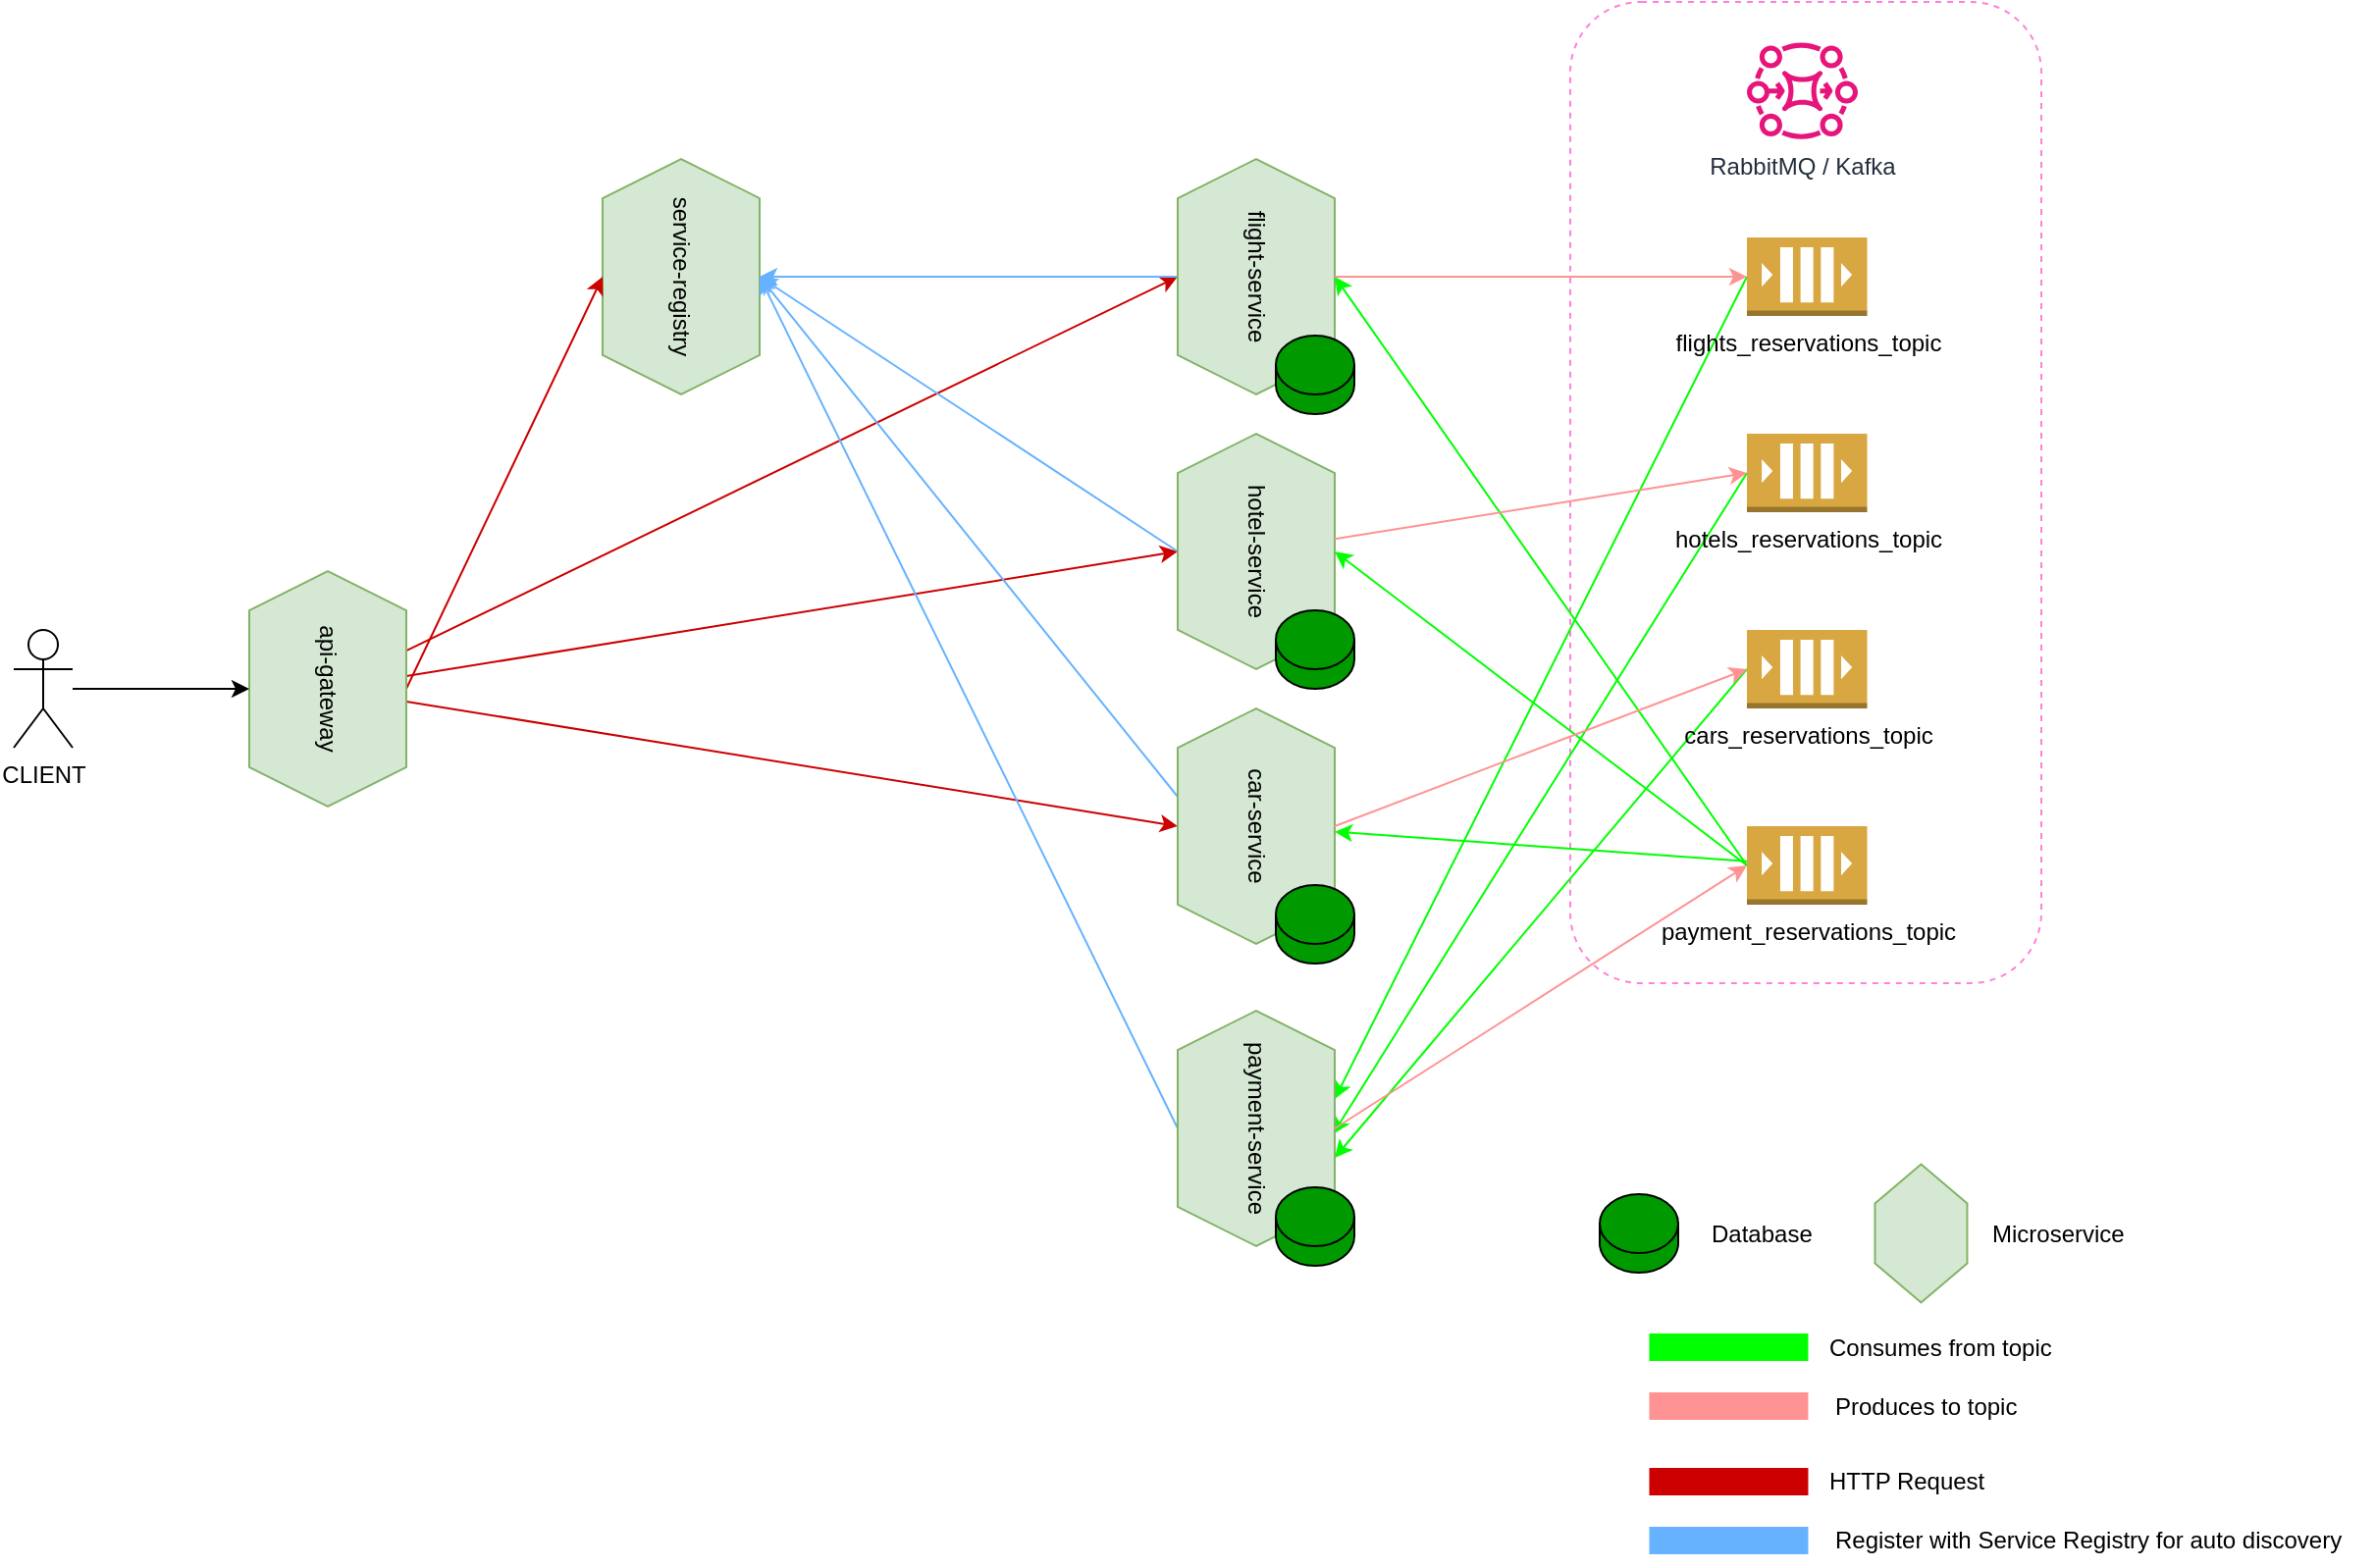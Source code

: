 <mxfile version="22.1.0" type="device">
  <diagram name="Page-1" id="z1sIUQLmpsv2TXnOtT5Z">
    <mxGraphModel dx="1426" dy="793" grid="0" gridSize="10" guides="1" tooltips="1" connect="1" arrows="1" fold="1" page="1" pageScale="1" pageWidth="1920" pageHeight="1200" math="0" shadow="0">
      <root>
        <mxCell id="0" />
        <mxCell id="1" parent="0" />
        <mxCell id="W6MK9-vkWtTVB8evwy5_-33" value="" style="rounded=1;whiteSpace=wrap;html=1;fillColor=none;strokeColor=#ff82d9;dashed=1;" parent="1" vertex="1">
          <mxGeometry x="1210" y="170" width="240" height="500" as="geometry" />
        </mxCell>
        <mxCell id="W6MK9-vkWtTVB8evwy5_-4" value="service-registry" style="shape=hexagon;perimeter=hexagonPerimeter2;whiteSpace=wrap;html=1;fixedSize=1;rotation=90;fillColor=#d5e8d4;strokeColor=#82b366;" parent="1" vertex="1">
          <mxGeometry x="697" y="270" width="120" height="80" as="geometry" />
        </mxCell>
        <mxCell id="W6MK9-vkWtTVB8evwy5_-13" style="rounded=0;orthogonalLoop=1;jettySize=auto;html=1;exitX=0.5;exitY=0;exitDx=0;exitDy=0;entryX=0.5;entryY=1;entryDx=0;entryDy=0;strokeColor=#CC0000;" parent="1" source="W6MK9-vkWtTVB8evwy5_-5" target="W6MK9-vkWtTVB8evwy5_-4" edge="1">
          <mxGeometry relative="1" as="geometry" />
        </mxCell>
        <mxCell id="W6MK9-vkWtTVB8evwy5_-15" style="rounded=0;orthogonalLoop=1;jettySize=auto;html=1;entryX=0.5;entryY=1;entryDx=0;entryDy=0;strokeColor=#CC0000;" parent="1" source="W6MK9-vkWtTVB8evwy5_-5" target="W6MK9-vkWtTVB8evwy5_-6" edge="1">
          <mxGeometry relative="1" as="geometry" />
        </mxCell>
        <mxCell id="W6MK9-vkWtTVB8evwy5_-16" style="rounded=0;orthogonalLoop=1;jettySize=auto;html=1;entryX=0.5;entryY=1;entryDx=0;entryDy=0;strokeColor=#CC0000;" parent="1" source="W6MK9-vkWtTVB8evwy5_-5" target="W6MK9-vkWtTVB8evwy5_-7" edge="1">
          <mxGeometry relative="1" as="geometry" />
        </mxCell>
        <mxCell id="W6MK9-vkWtTVB8evwy5_-17" style="rounded=0;orthogonalLoop=1;jettySize=auto;html=1;entryX=0.5;entryY=1;entryDx=0;entryDy=0;strokeColor=#CC0000;" parent="1" source="W6MK9-vkWtTVB8evwy5_-5" target="W6MK9-vkWtTVB8evwy5_-8" edge="1">
          <mxGeometry relative="1" as="geometry" />
        </mxCell>
        <mxCell id="W6MK9-vkWtTVB8evwy5_-5" value="api-gateway" style="shape=hexagon;perimeter=hexagonPerimeter2;whiteSpace=wrap;html=1;fixedSize=1;rotation=90;fillColor=#d5e8d4;strokeColor=#82b366;" parent="1" vertex="1">
          <mxGeometry x="517" y="480" width="120" height="80" as="geometry" />
        </mxCell>
        <mxCell id="W6MK9-vkWtTVB8evwy5_-20" style="rounded=0;orthogonalLoop=1;jettySize=auto;html=1;entryX=0.5;entryY=0;entryDx=0;entryDy=0;strokeColor=#66B2FF;" parent="1" source="W6MK9-vkWtTVB8evwy5_-6" target="W6MK9-vkWtTVB8evwy5_-4" edge="1">
          <mxGeometry relative="1" as="geometry" />
        </mxCell>
        <mxCell id="W6MK9-vkWtTVB8evwy5_-6" value="flight-service" style="shape=hexagon;perimeter=hexagonPerimeter2;whiteSpace=wrap;html=1;fixedSize=1;rotation=90;fillColor=#d5e8d4;strokeColor=#82b366;" parent="1" vertex="1">
          <mxGeometry x="990" y="270" width="120" height="80" as="geometry" />
        </mxCell>
        <mxCell id="W6MK9-vkWtTVB8evwy5_-19" style="rounded=0;orthogonalLoop=1;jettySize=auto;html=1;exitX=0.5;exitY=1;exitDx=0;exitDy=0;strokeColor=#66B2FF;entryX=0.5;entryY=0;entryDx=0;entryDy=0;" parent="1" source="W6MK9-vkWtTVB8evwy5_-7" target="W6MK9-vkWtTVB8evwy5_-4" edge="1">
          <mxGeometry relative="1" as="geometry">
            <mxPoint x="670" y="190" as="targetPoint" />
          </mxGeometry>
        </mxCell>
        <mxCell id="W6MK9-vkWtTVB8evwy5_-7" value="hotel-service" style="shape=hexagon;perimeter=hexagonPerimeter2;whiteSpace=wrap;html=1;fixedSize=1;rotation=90;fillColor=#d5e8d4;strokeColor=#82b366;" parent="1" vertex="1">
          <mxGeometry x="990" y="410" width="120" height="80" as="geometry" />
        </mxCell>
        <mxCell id="W6MK9-vkWtTVB8evwy5_-18" style="rounded=0;orthogonalLoop=1;jettySize=auto;html=1;exitX=0.375;exitY=1;exitDx=0;exitDy=0;entryX=0.5;entryY=0;entryDx=0;entryDy=0;strokeColor=#66B2FF;" parent="1" source="W6MK9-vkWtTVB8evwy5_-8" target="W6MK9-vkWtTVB8evwy5_-4" edge="1">
          <mxGeometry relative="1" as="geometry" />
        </mxCell>
        <mxCell id="W6MK9-vkWtTVB8evwy5_-8" value="car-service" style="shape=hexagon;perimeter=hexagonPerimeter2;whiteSpace=wrap;html=1;fixedSize=1;rotation=90;fillColor=#d5e8d4;strokeColor=#82b366;" parent="1" vertex="1">
          <mxGeometry x="990" y="550" width="120" height="80" as="geometry" />
        </mxCell>
        <mxCell id="W6MK9-vkWtTVB8evwy5_-12" style="edgeStyle=orthogonalEdgeStyle;rounded=0;orthogonalLoop=1;jettySize=auto;html=1;entryX=0.5;entryY=1;entryDx=0;entryDy=0;" parent="1" source="W6MK9-vkWtTVB8evwy5_-11" target="W6MK9-vkWtTVB8evwy5_-5" edge="1">
          <mxGeometry relative="1" as="geometry" />
        </mxCell>
        <mxCell id="W6MK9-vkWtTVB8evwy5_-11" value="CLIENT" style="shape=umlActor;verticalLabelPosition=bottom;verticalAlign=top;html=1;outlineConnect=0;" parent="1" vertex="1">
          <mxGeometry x="417" y="490" width="30" height="60" as="geometry" />
        </mxCell>
        <mxCell id="W6MK9-vkWtTVB8evwy5_-24" value="" style="shape=cylinder3;whiteSpace=wrap;html=1;boundedLbl=1;backgroundOutline=1;size=15;fillColor=#009900;" parent="1" vertex="1">
          <mxGeometry x="1060" y="620" width="40" height="40" as="geometry" />
        </mxCell>
        <mxCell id="W6MK9-vkWtTVB8evwy5_-27" value="RabbitMQ / Kafka" style="sketch=0;outlineConnect=0;fontColor=#232F3E;gradientColor=none;fillColor=#E7157B;strokeColor=none;dashed=0;verticalLabelPosition=bottom;verticalAlign=top;align=center;html=1;fontSize=12;fontStyle=0;aspect=fixed;pointerEvents=1;shape=mxgraph.aws4.mq_broker;" parent="1" vertex="1">
          <mxGeometry x="1300" y="190" width="56.52" height="50" as="geometry" />
        </mxCell>
        <mxCell id="zCQ3dYGmsacsYWjTAAoZ-8" style="rounded=0;orthogonalLoop=1;jettySize=auto;html=1;exitX=0;exitY=0.5;exitDx=0;exitDy=0;exitPerimeter=0;strokeColor=#00FF00;entryX=0.625;entryY=0;entryDx=0;entryDy=0;" parent="1" source="W6MK9-vkWtTVB8evwy5_-28" target="zCQ3dYGmsacsYWjTAAoZ-3" edge="1">
          <mxGeometry relative="1" as="geometry">
            <mxPoint x="1089" y="749" as="targetPoint" />
          </mxGeometry>
        </mxCell>
        <mxCell id="W6MK9-vkWtTVB8evwy5_-28" value="cars_reservations_topic" style="outlineConnect=0;dashed=0;verticalLabelPosition=bottom;verticalAlign=top;align=center;html=1;shape=mxgraph.aws3.queue;fillColor=#D9A741;gradientColor=none;" parent="1" vertex="1">
          <mxGeometry x="1300" y="490" width="61.25" height="40" as="geometry" />
        </mxCell>
        <mxCell id="zCQ3dYGmsacsYWjTAAoZ-6" style="rounded=0;orthogonalLoop=1;jettySize=auto;html=1;exitX=0;exitY=0.5;exitDx=0;exitDy=0;exitPerimeter=0;entryX=0.375;entryY=0;entryDx=0;entryDy=0;strokeColor=#00FF00;" parent="1" source="W6MK9-vkWtTVB8evwy5_-29" target="zCQ3dYGmsacsYWjTAAoZ-3" edge="1">
          <mxGeometry relative="1" as="geometry" />
        </mxCell>
        <mxCell id="W6MK9-vkWtTVB8evwy5_-29" value="flights_reservations_topic" style="outlineConnect=0;dashed=0;verticalLabelPosition=bottom;verticalAlign=top;align=center;html=1;shape=mxgraph.aws3.queue;fillColor=#D9A741;gradientColor=none;" parent="1" vertex="1">
          <mxGeometry x="1300" y="290" width="61.25" height="40" as="geometry" />
        </mxCell>
        <mxCell id="W6MK9-vkWtTVB8evwy5_-38" style="rounded=0;orthogonalLoop=1;jettySize=auto;html=1;strokeColor=#00FF00;" parent="1" source="W6MK9-vkWtTVB8evwy5_-30" target="W6MK9-vkWtTVB8evwy5_-8" edge="1">
          <mxGeometry relative="1" as="geometry" />
        </mxCell>
        <mxCell id="W6MK9-vkWtTVB8evwy5_-39" value="" style="rounded=0;orthogonalLoop=1;jettySize=auto;html=1;exitX=0;exitY=0.5;exitDx=0;exitDy=0;exitPerimeter=0;entryX=0.5;entryY=0;entryDx=0;entryDy=0;strokeColor=#00FF00;" parent="1" source="W6MK9-vkWtTVB8evwy5_-30" target="W6MK9-vkWtTVB8evwy5_-7" edge="1">
          <mxGeometry relative="1" as="geometry" />
        </mxCell>
        <mxCell id="W6MK9-vkWtTVB8evwy5_-40" style="rounded=0;orthogonalLoop=1;jettySize=auto;html=1;exitX=0;exitY=0.5;exitDx=0;exitDy=0;exitPerimeter=0;entryX=0.5;entryY=0;entryDx=0;entryDy=0;strokeColor=#00FF00;" parent="1" source="W6MK9-vkWtTVB8evwy5_-30" target="W6MK9-vkWtTVB8evwy5_-6" edge="1">
          <mxGeometry relative="1" as="geometry" />
        </mxCell>
        <mxCell id="W6MK9-vkWtTVB8evwy5_-30" value="payment_reservations_topic" style="outlineConnect=0;dashed=0;verticalLabelPosition=bottom;verticalAlign=top;align=center;html=1;shape=mxgraph.aws3.queue;fillColor=#D9A741;gradientColor=none;" parent="1" vertex="1">
          <mxGeometry x="1300" y="590" width="61.25" height="40" as="geometry" />
        </mxCell>
        <mxCell id="zCQ3dYGmsacsYWjTAAoZ-7" style="rounded=0;orthogonalLoop=1;jettySize=auto;html=1;exitX=0;exitY=0.5;exitDx=0;exitDy=0;exitPerimeter=0;strokeColor=#00FF00;" parent="1" source="W6MK9-vkWtTVB8evwy5_-32" edge="1">
          <mxGeometry relative="1" as="geometry">
            <mxPoint x="1089" y="747" as="targetPoint" />
          </mxGeometry>
        </mxCell>
        <mxCell id="W6MK9-vkWtTVB8evwy5_-32" value="hotels_reservations_topic" style="outlineConnect=0;dashed=0;verticalLabelPosition=bottom;verticalAlign=top;align=center;html=1;shape=mxgraph.aws3.queue;fillColor=#D9A741;gradientColor=none;" parent="1" vertex="1">
          <mxGeometry x="1300" y="390" width="61.25" height="40" as="geometry" />
        </mxCell>
        <mxCell id="W6MK9-vkWtTVB8evwy5_-35" style="edgeStyle=orthogonalEdgeStyle;rounded=0;orthogonalLoop=1;jettySize=auto;html=1;entryX=0;entryY=0.5;entryDx=0;entryDy=0;entryPerimeter=0;strokeColor=#ff9393;" parent="1" source="W6MK9-vkWtTVB8evwy5_-6" target="W6MK9-vkWtTVB8evwy5_-29" edge="1">
          <mxGeometry relative="1" as="geometry" />
        </mxCell>
        <mxCell id="W6MK9-vkWtTVB8evwy5_-36" style="rounded=0;orthogonalLoop=1;jettySize=auto;html=1;entryX=0;entryY=0.5;entryDx=0;entryDy=0;entryPerimeter=0;strokeColor=#ff9393;" parent="1" source="W6MK9-vkWtTVB8evwy5_-7" target="W6MK9-vkWtTVB8evwy5_-32" edge="1">
          <mxGeometry relative="1" as="geometry" />
        </mxCell>
        <mxCell id="W6MK9-vkWtTVB8evwy5_-37" style="rounded=0;orthogonalLoop=1;jettySize=auto;html=1;exitX=0.5;exitY=0;exitDx=0;exitDy=0;entryX=0;entryY=0.5;entryDx=0;entryDy=0;entryPerimeter=0;strokeColor=#ff9393;" parent="1" source="W6MK9-vkWtTVB8evwy5_-8" target="W6MK9-vkWtTVB8evwy5_-28" edge="1">
          <mxGeometry relative="1" as="geometry" />
        </mxCell>
        <mxCell id="W6MK9-vkWtTVB8evwy5_-41" value="" style="shape=cylinder3;whiteSpace=wrap;html=1;boundedLbl=1;backgroundOutline=1;size=15;fillColor=#009900;" parent="1" vertex="1">
          <mxGeometry x="1060" y="480" width="40" height="40" as="geometry" />
        </mxCell>
        <mxCell id="W6MK9-vkWtTVB8evwy5_-42" value="" style="shape=cylinder3;whiteSpace=wrap;html=1;boundedLbl=1;backgroundOutline=1;size=15;fillColor=#009900;" parent="1" vertex="1">
          <mxGeometry x="1060" y="340" width="40" height="40" as="geometry" />
        </mxCell>
        <mxCell id="zCQ3dYGmsacsYWjTAAoZ-5" style="rounded=0;orthogonalLoop=1;jettySize=auto;html=1;exitX=0.5;exitY=1;exitDx=0;exitDy=0;entryX=0.5;entryY=0;entryDx=0;entryDy=0;strokeColor=#66B2FF;fillColor=#dae8fc;" parent="1" source="zCQ3dYGmsacsYWjTAAoZ-3" target="W6MK9-vkWtTVB8evwy5_-4" edge="1">
          <mxGeometry relative="1" as="geometry" />
        </mxCell>
        <mxCell id="zCQ3dYGmsacsYWjTAAoZ-3" value="payment-service" style="shape=hexagon;perimeter=hexagonPerimeter2;whiteSpace=wrap;html=1;fixedSize=1;rotation=90;fillColor=#d5e8d4;strokeColor=#82b366;" parent="1" vertex="1">
          <mxGeometry x="990" y="704" width="120" height="80" as="geometry" />
        </mxCell>
        <mxCell id="zCQ3dYGmsacsYWjTAAoZ-4" value="" style="shape=cylinder3;whiteSpace=wrap;html=1;boundedLbl=1;backgroundOutline=1;size=15;fillColor=#009900;" parent="1" vertex="1">
          <mxGeometry x="1060" y="774" width="40" height="40" as="geometry" />
        </mxCell>
        <mxCell id="zCQ3dYGmsacsYWjTAAoZ-9" style="rounded=0;orthogonalLoop=1;jettySize=auto;html=1;exitX=0.5;exitY=0;exitDx=0;exitDy=0;entryX=0;entryY=0.5;entryDx=0;entryDy=0;entryPerimeter=0;strokeColor=#ff9393;" parent="1" source="zCQ3dYGmsacsYWjTAAoZ-3" target="W6MK9-vkWtTVB8evwy5_-30" edge="1">
          <mxGeometry relative="1" as="geometry">
            <mxPoint x="1100" y="600" as="sourcePoint" />
            <mxPoint x="1310" y="520" as="targetPoint" />
          </mxGeometry>
        </mxCell>
        <mxCell id="zCQ3dYGmsacsYWjTAAoZ-12" value="" style="rounded=0;whiteSpace=wrap;html=1;strokeColor=none;fillColor=#00FF00;" parent="1" vertex="1">
          <mxGeometry x="1250.24" y="848.5" width="81" height="14" as="geometry" />
        </mxCell>
        <mxCell id="zCQ3dYGmsacsYWjTAAoZ-13" value="Consumes from topic" style="text;html=1;align=left;verticalAlign=middle;resizable=0;points=[];autosize=1;strokeColor=none;fillColor=none;" parent="1" vertex="1">
          <mxGeometry x="1340.24" y="842.5" width="131" height="26" as="geometry" />
        </mxCell>
        <mxCell id="zCQ3dYGmsacsYWjTAAoZ-14" value="" style="rounded=0;whiteSpace=wrap;html=1;strokeColor=none;fillColor=#FF9393;" parent="1" vertex="1">
          <mxGeometry x="1250.24" y="878.5" width="81" height="14" as="geometry" />
        </mxCell>
        <mxCell id="zCQ3dYGmsacsYWjTAAoZ-15" value="Produces to topic" style="text;html=1;align=left;verticalAlign=middle;resizable=0;points=[];autosize=1;strokeColor=none;fillColor=none;" parent="1" vertex="1">
          <mxGeometry x="1343.24" y="872.5" width="111" height="26" as="geometry" />
        </mxCell>
        <mxCell id="zCQ3dYGmsacsYWjTAAoZ-16" value="" style="shape=cylinder3;whiteSpace=wrap;html=1;boundedLbl=1;backgroundOutline=1;size=15;fillColor=#009900;" parent="1" vertex="1">
          <mxGeometry x="1225" y="777.5" width="40" height="40" as="geometry" />
        </mxCell>
        <mxCell id="zCQ3dYGmsacsYWjTAAoZ-17" value="Database" style="text;html=1;align=left;verticalAlign=middle;resizable=0;points=[];autosize=1;strokeColor=none;fillColor=none;" parent="1" vertex="1">
          <mxGeometry x="1280.25" y="784.5" width="69" height="26" as="geometry" />
        </mxCell>
        <mxCell id="zCQ3dYGmsacsYWjTAAoZ-18" value="" style="shape=hexagon;perimeter=hexagonPerimeter2;whiteSpace=wrap;html=1;fixedSize=1;rotation=90;fillColor=#d5e8d4;strokeColor=#82b366;" parent="1" vertex="1">
          <mxGeometry x="1353.49" y="774" width="70.5" height="47" as="geometry" />
        </mxCell>
        <mxCell id="zCQ3dYGmsacsYWjTAAoZ-19" value="Microservice" style="text;html=1;align=left;verticalAlign=middle;resizable=0;points=[];autosize=1;strokeColor=none;fillColor=none;" parent="1" vertex="1">
          <mxGeometry x="1422.99" y="784.5" width="85" height="26" as="geometry" />
        </mxCell>
        <mxCell id="zCQ3dYGmsacsYWjTAAoZ-21" value="" style="rounded=0;whiteSpace=wrap;html=1;strokeColor=none;fillColor=#CC0000;" parent="1" vertex="1">
          <mxGeometry x="1250.24" y="917" width="81" height="14" as="geometry" />
        </mxCell>
        <mxCell id="zCQ3dYGmsacsYWjTAAoZ-22" value="HTTP Request" style="text;html=1;align=left;verticalAlign=middle;resizable=0;points=[];autosize=1;strokeColor=none;fillColor=none;" parent="1" vertex="1">
          <mxGeometry x="1340.24" y="911" width="97" height="26" as="geometry" />
        </mxCell>
        <mxCell id="zCQ3dYGmsacsYWjTAAoZ-23" value="" style="rounded=0;whiteSpace=wrap;html=1;strokeColor=none;fillColor=#66B2FF;" parent="1" vertex="1">
          <mxGeometry x="1250.24" y="947" width="81" height="14" as="geometry" />
        </mxCell>
        <mxCell id="zCQ3dYGmsacsYWjTAAoZ-24" value="Register with Service Registry for auto discovery" style="text;html=1;align=left;verticalAlign=middle;resizable=0;points=[];autosize=1;strokeColor=none;fillColor=none;" parent="1" vertex="1">
          <mxGeometry x="1343.24" y="941" width="276" height="26" as="geometry" />
        </mxCell>
      </root>
    </mxGraphModel>
  </diagram>
</mxfile>
